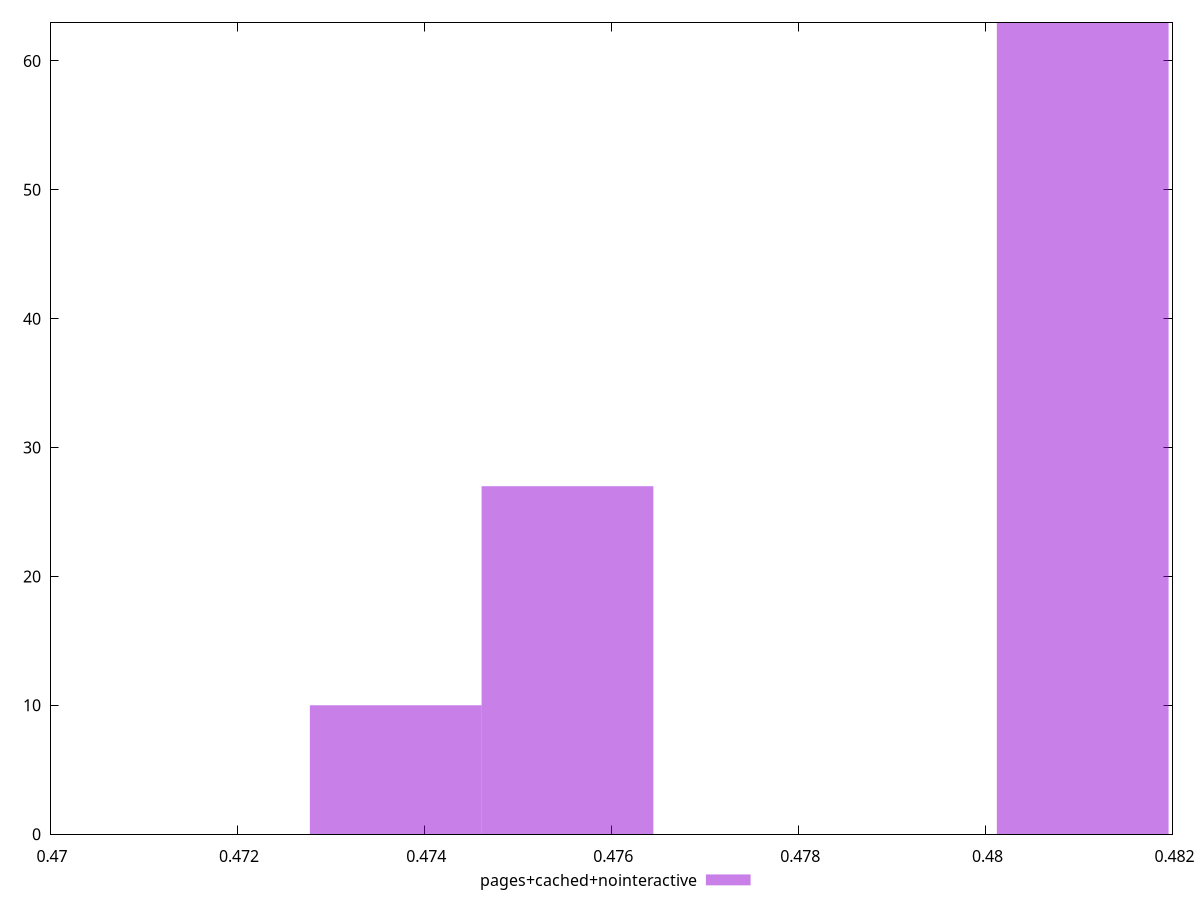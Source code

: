 $_pagesCachedNointeractive <<EOF
0.47369610177143845 10
0.48104022738029795 63
0.4755321331736533 27
EOF
set key outside below
set terminal pngcairo
set output "report_00006_2020-11-02T20-21-41.718Z/render-blocking-resources/pages+cached+nointeractive//hist.png"
set yrange [0:63]
set boxwidth 0.0018360314022148776
set style fill transparent solid 0.5 noborder
plot $_pagesCachedNointeractive title "pages+cached+nointeractive" with boxes ,